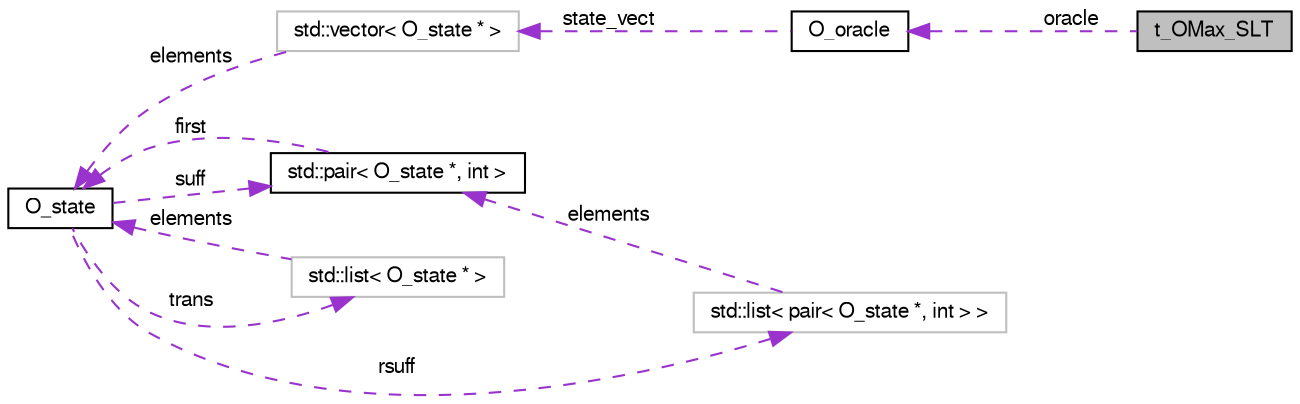 digraph G
{
  bgcolor="transparent";
  edge [fontname="FreeSans",fontsize="10",labelfontname="FreeSans",labelfontsize="10"];
  node [fontname="FreeSans",fontsize="10",shape=record];
  rankdir=LR;
  Node1 [label="t_OMax_SLT",height=0.2,width=0.4,color="black", fillcolor="grey75", style="filled" fontcolor="black"];
  Node2 -> Node1 [dir=back,color="darkorchid3",fontsize="10",style="dashed",label="oracle",fontname="FreeSans"];
  Node2 [label="O_oracle",height=0.2,width=0.4,color="black",URL="$class_o__oracle.html",tooltip="Factor Oracle (FO) class."];
  Node3 -> Node2 [dir=back,color="darkorchid3",fontsize="10",style="dashed",label="state_vect",fontname="FreeSans"];
  Node3 [label="std::vector\< O_state * \>",height=0.2,width=0.4,color="grey75"];
  Node4 -> Node3 [dir=back,color="darkorchid3",fontsize="10",style="dashed",label="elements",fontname="FreeSans"];
  Node4 [label="O_state",height=0.2,width=0.4,color="black",URL="$class_o__state.html",tooltip="Factor Oracle state class."];
  Node5 -> Node4 [dir=back,color="darkorchid3",fontsize="10",style="dashed",label="rsuff",fontname="FreeSans"];
  Node5 [label="std::list\< pair\< O_state *, int \> \>",height=0.2,width=0.4,color="grey75"];
  Node6 -> Node5 [dir=back,color="darkorchid3",fontsize="10",style="dashed",label="elements",fontname="FreeSans"];
  Node6 [label="std::pair\< O_state *, int \>",height=0.2,width=0.4,color="black",URL="$structstd_1_1pair.html"];
  Node4 -> Node6 [dir=back,color="darkorchid3",fontsize="10",style="dashed",label="first",fontname="FreeSans"];
  Node6 -> Node4 [dir=back,color="darkorchid3",fontsize="10",style="dashed",label="suff",fontname="FreeSans"];
  Node7 -> Node4 [dir=back,color="darkorchid3",fontsize="10",style="dashed",label="trans",fontname="FreeSans"];
  Node7 [label="std::list\< O_state * \>",height=0.2,width=0.4,color="grey75"];
  Node4 -> Node7 [dir=back,color="darkorchid3",fontsize="10",style="dashed",label="elements",fontname="FreeSans"];
}
